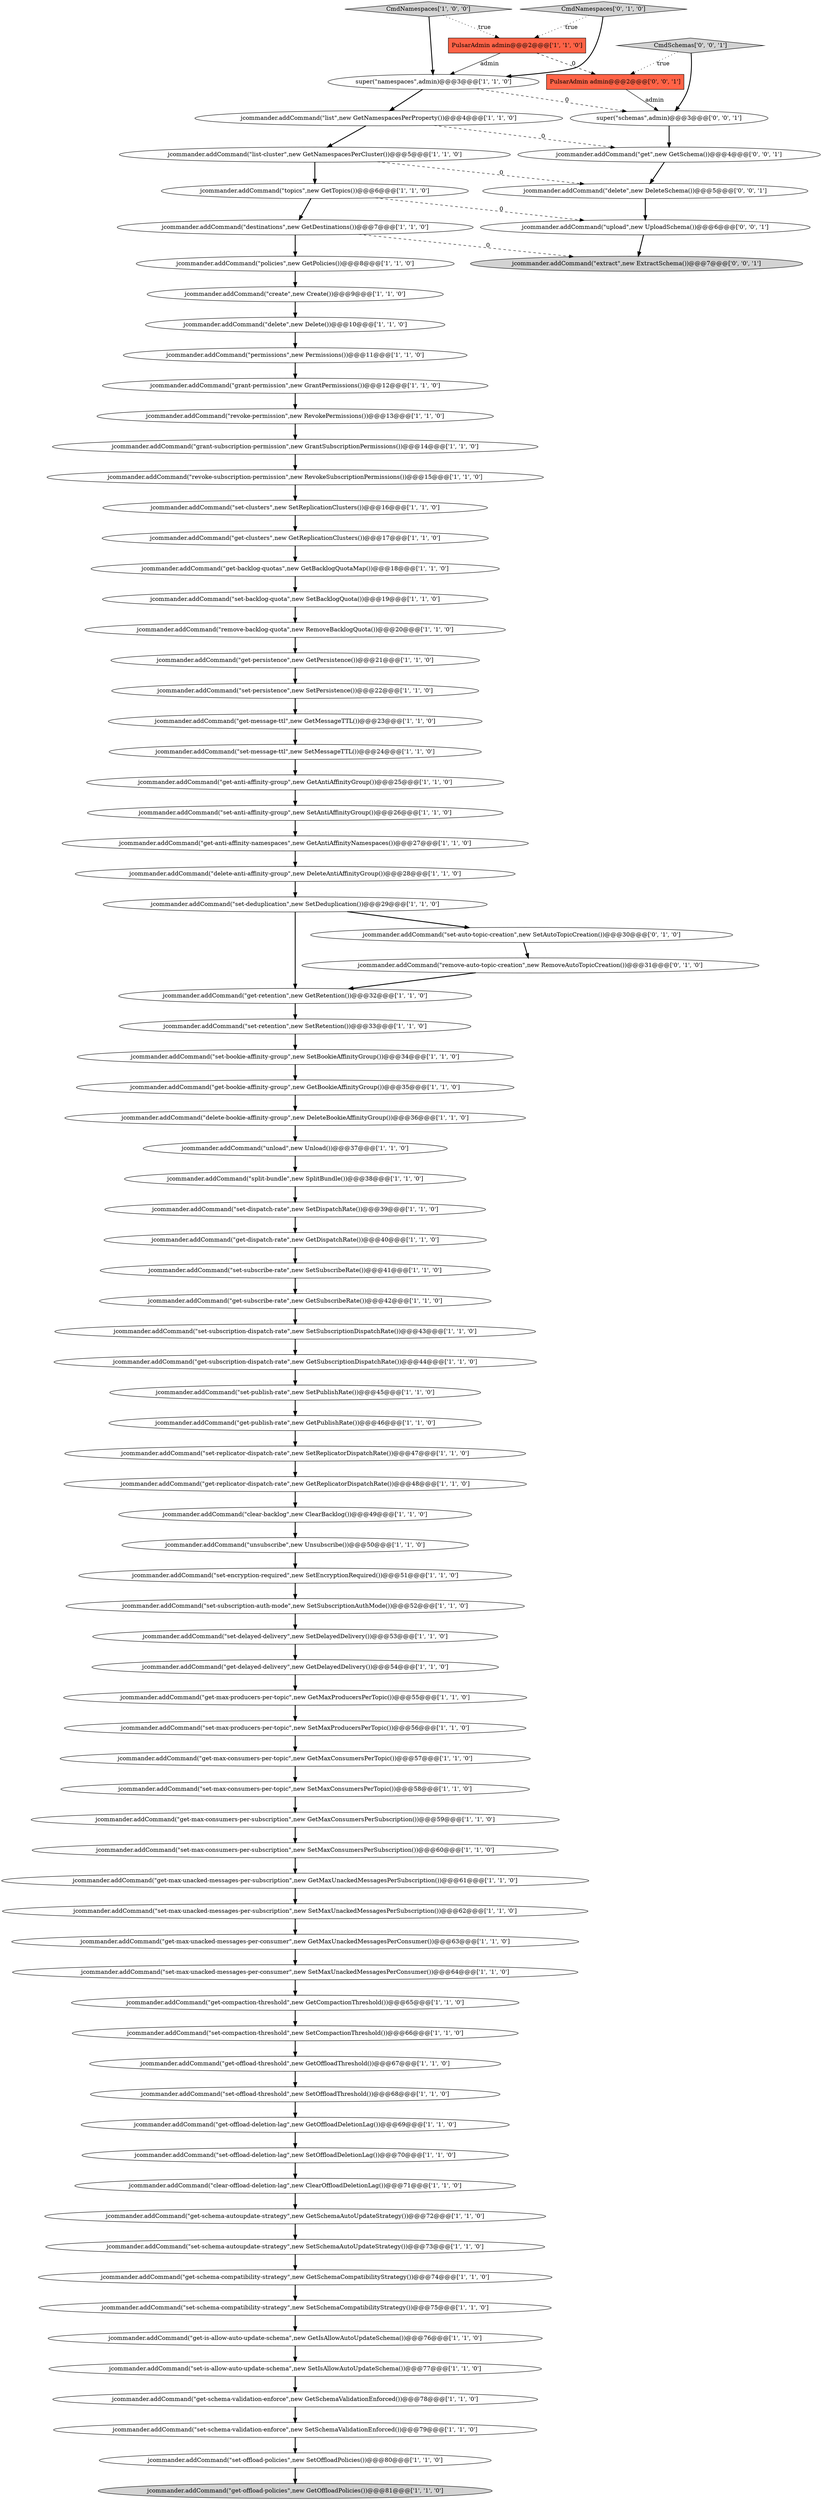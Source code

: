 digraph {
30 [style = filled, label = "jcommander.addCommand(\"get-backlog-quotas\",new GetBacklogQuotaMap())@@@18@@@['1', '1', '0']", fillcolor = white, shape = ellipse image = "AAA0AAABBB1BBB"];
28 [style = filled, label = "jcommander.addCommand(\"get-max-consumers-per-subscription\",new GetMaxConsumersPerSubscription())@@@59@@@['1', '1', '0']", fillcolor = white, shape = ellipse image = "AAA0AAABBB1BBB"];
68 [style = filled, label = "jcommander.addCommand(\"set-delayed-delivery\",new SetDelayedDelivery())@@@53@@@['1', '1', '0']", fillcolor = white, shape = ellipse image = "AAA0AAABBB1BBB"];
70 [style = filled, label = "jcommander.addCommand(\"set-schema-autoupdate-strategy\",new SetSchemaAutoUpdateStrategy())@@@73@@@['1', '1', '0']", fillcolor = white, shape = ellipse image = "AAA0AAABBB1BBB"];
17 [style = filled, label = "jcommander.addCommand(\"set-anti-affinity-group\",new SetAntiAffinityGroup())@@@26@@@['1', '1', '0']", fillcolor = white, shape = ellipse image = "AAA0AAABBB1BBB"];
3 [style = filled, label = "jcommander.addCommand(\"get-offload-threshold\",new GetOffloadThreshold())@@@67@@@['1', '1', '0']", fillcolor = white, shape = ellipse image = "AAA0AAABBB1BBB"];
69 [style = filled, label = "jcommander.addCommand(\"get-max-consumers-per-topic\",new GetMaxConsumersPerTopic())@@@57@@@['1', '1', '0']", fillcolor = white, shape = ellipse image = "AAA0AAABBB1BBB"];
22 [style = filled, label = "jcommander.addCommand(\"destinations\",new GetDestinations())@@@7@@@['1', '1', '0']", fillcolor = white, shape = ellipse image = "AAA0AAABBB1BBB"];
47 [style = filled, label = "jcommander.addCommand(\"set-max-consumers-per-topic\",new SetMaxConsumersPerTopic())@@@58@@@['1', '1', '0']", fillcolor = white, shape = ellipse image = "AAA0AAABBB1BBB"];
50 [style = filled, label = "jcommander.addCommand(\"set-max-producers-per-topic\",new SetMaxProducersPerTopic())@@@56@@@['1', '1', '0']", fillcolor = white, shape = ellipse image = "AAA0AAABBB1BBB"];
72 [style = filled, label = "jcommander.addCommand(\"set-subscription-auth-mode\",new SetSubscriptionAuthMode())@@@52@@@['1', '1', '0']", fillcolor = white, shape = ellipse image = "AAA0AAABBB1BBB"];
85 [style = filled, label = "jcommander.addCommand(\"upload\",new UploadSchema())@@@6@@@['0', '0', '1']", fillcolor = white, shape = ellipse image = "AAA0AAABBB3BBB"];
43 [style = filled, label = "super(\"namespaces\",admin)@@@3@@@['1', '1', '0']", fillcolor = white, shape = ellipse image = "AAA0AAABBB1BBB"];
0 [style = filled, label = "jcommander.addCommand(\"set-replicator-dispatch-rate\",new SetReplicatorDispatchRate())@@@47@@@['1', '1', '0']", fillcolor = white, shape = ellipse image = "AAA0AAABBB1BBB"];
53 [style = filled, label = "jcommander.addCommand(\"topics\",new GetTopics())@@@6@@@['1', '1', '0']", fillcolor = white, shape = ellipse image = "AAA0AAABBB1BBB"];
32 [style = filled, label = "jcommander.addCommand(\"get-anti-affinity-group\",new GetAntiAffinityGroup())@@@25@@@['1', '1', '0']", fillcolor = white, shape = ellipse image = "AAA0AAABBB1BBB"];
64 [style = filled, label = "jcommander.addCommand(\"get-subscribe-rate\",new GetSubscribeRate())@@@42@@@['1', '1', '0']", fillcolor = white, shape = ellipse image = "AAA0AAABBB1BBB"];
31 [style = filled, label = "jcommander.addCommand(\"set-offload-deletion-lag\",new SetOffloadDeletionLag())@@@70@@@['1', '1', '0']", fillcolor = white, shape = ellipse image = "AAA0AAABBB1BBB"];
10 [style = filled, label = "jcommander.addCommand(\"get-message-ttl\",new GetMessageTTL())@@@23@@@['1', '1', '0']", fillcolor = white, shape = ellipse image = "AAA0AAABBB1BBB"];
38 [style = filled, label = "jcommander.addCommand(\"set-encryption-required\",new SetEncryptionRequired())@@@51@@@['1', '1', '0']", fillcolor = white, shape = ellipse image = "AAA0AAABBB1BBB"];
21 [style = filled, label = "jcommander.addCommand(\"get-dispatch-rate\",new GetDispatchRate())@@@40@@@['1', '1', '0']", fillcolor = white, shape = ellipse image = "AAA0AAABBB1BBB"];
62 [style = filled, label = "jcommander.addCommand(\"set-offload-threshold\",new SetOffloadThreshold())@@@68@@@['1', '1', '0']", fillcolor = white, shape = ellipse image = "AAA0AAABBB1BBB"];
80 [style = filled, label = "jcommander.addCommand(\"set-auto-topic-creation\",new SetAutoTopicCreation())@@@30@@@['0', '1', '0']", fillcolor = white, shape = ellipse image = "AAA1AAABBB2BBB"];
63 [style = filled, label = "jcommander.addCommand(\"create\",new Create())@@@9@@@['1', '1', '0']", fillcolor = white, shape = ellipse image = "AAA0AAABBB1BBB"];
6 [style = filled, label = "jcommander.addCommand(\"set-subscribe-rate\",new SetSubscribeRate())@@@41@@@['1', '1', '0']", fillcolor = white, shape = ellipse image = "AAA0AAABBB1BBB"];
84 [style = filled, label = "jcommander.addCommand(\"extract\",new ExtractSchema())@@@7@@@['0', '0', '1']", fillcolor = lightgray, shape = ellipse image = "AAA0AAABBB3BBB"];
67 [style = filled, label = "jcommander.addCommand(\"get-max-producers-per-topic\",new GetMaxProducersPerTopic())@@@55@@@['1', '1', '0']", fillcolor = white, shape = ellipse image = "AAA0AAABBB1BBB"];
2 [style = filled, label = "jcommander.addCommand(\"get-max-unacked-messages-per-subscription\",new GetMaxUnackedMessagesPerSubscription())@@@61@@@['1', '1', '0']", fillcolor = white, shape = ellipse image = "AAA0AAABBB1BBB"];
24 [style = filled, label = "jcommander.addCommand(\"set-max-unacked-messages-per-subscription\",new SetMaxUnackedMessagesPerSubscription())@@@62@@@['1', '1', '0']", fillcolor = white, shape = ellipse image = "AAA0AAABBB1BBB"];
40 [style = filled, label = "jcommander.addCommand(\"get-delayed-delivery\",new GetDelayedDelivery())@@@54@@@['1', '1', '0']", fillcolor = white, shape = ellipse image = "AAA0AAABBB1BBB"];
37 [style = filled, label = "jcommander.addCommand(\"grant-permission\",new GrantPermissions())@@@12@@@['1', '1', '0']", fillcolor = white, shape = ellipse image = "AAA0AAABBB1BBB"];
44 [style = filled, label = "CmdNamespaces['1', '0', '0']", fillcolor = lightgray, shape = diamond image = "AAA0AAABBB1BBB"];
73 [style = filled, label = "jcommander.addCommand(\"get-is-allow-auto-update-schema\",new GetIsAllowAutoUpdateSchema())@@@76@@@['1', '1', '0']", fillcolor = white, shape = ellipse image = "AAA0AAABBB1BBB"];
36 [style = filled, label = "jcommander.addCommand(\"get-schema-compatibility-strategy\",new GetSchemaCompatibilityStrategy())@@@74@@@['1', '1', '0']", fillcolor = white, shape = ellipse image = "AAA0AAABBB1BBB"];
79 [style = filled, label = "CmdNamespaces['0', '1', '0']", fillcolor = lightgray, shape = diamond image = "AAA0AAABBB2BBB"];
71 [style = filled, label = "jcommander.addCommand(\"list\",new GetNamespacesPerProperty())@@@4@@@['1', '1', '0']", fillcolor = white, shape = ellipse image = "AAA0AAABBB1BBB"];
20 [style = filled, label = "jcommander.addCommand(\"get-schema-validation-enforce\",new GetSchemaValidationEnforced())@@@78@@@['1', '1', '0']", fillcolor = white, shape = ellipse image = "AAA0AAABBB1BBB"];
45 [style = filled, label = "jcommander.addCommand(\"set-max-unacked-messages-per-consumer\",new SetMaxUnackedMessagesPerConsumer())@@@64@@@['1', '1', '0']", fillcolor = white, shape = ellipse image = "AAA0AAABBB1BBB"];
15 [style = filled, label = "jcommander.addCommand(\"get-max-unacked-messages-per-consumer\",new GetMaxUnackedMessagesPerConsumer())@@@63@@@['1', '1', '0']", fillcolor = white, shape = ellipse image = "AAA0AAABBB1BBB"];
54 [style = filled, label = "jcommander.addCommand(\"set-clusters\",new SetReplicationClusters())@@@16@@@['1', '1', '0']", fillcolor = white, shape = ellipse image = "AAA0AAABBB1BBB"];
14 [style = filled, label = "jcommander.addCommand(\"set-schema-compatibility-strategy\",new SetSchemaCompatibilityStrategy())@@@75@@@['1', '1', '0']", fillcolor = white, shape = ellipse image = "AAA0AAABBB1BBB"];
25 [style = filled, label = "jcommander.addCommand(\"delete\",new Delete())@@@10@@@['1', '1', '0']", fillcolor = white, shape = ellipse image = "AAA0AAABBB1BBB"];
86 [style = filled, label = "PulsarAdmin admin@@@2@@@['0', '0', '1']", fillcolor = tomato, shape = box image = "AAA0AAABBB3BBB"];
12 [style = filled, label = "jcommander.addCommand(\"revoke-subscription-permission\",new RevokeSubscriptionPermissions())@@@15@@@['1', '1', '0']", fillcolor = white, shape = ellipse image = "AAA0AAABBB1BBB"];
76 [style = filled, label = "jcommander.addCommand(\"set-compaction-threshold\",new SetCompactionThreshold())@@@66@@@['1', '1', '0']", fillcolor = white, shape = ellipse image = "AAA0AAABBB1BBB"];
83 [style = filled, label = "jcommander.addCommand(\"delete\",new DeleteSchema())@@@5@@@['0', '0', '1']", fillcolor = white, shape = ellipse image = "AAA0AAABBB3BBB"];
39 [style = filled, label = "jcommander.addCommand(\"set-offload-policies\",new SetOffloadPolicies())@@@80@@@['1', '1', '0']", fillcolor = white, shape = ellipse image = "AAA0AAABBB1BBB"];
33 [style = filled, label = "jcommander.addCommand(\"get-offload-deletion-lag\",new GetOffloadDeletionLag())@@@69@@@['1', '1', '0']", fillcolor = white, shape = ellipse image = "AAA0AAABBB1BBB"];
18 [style = filled, label = "jcommander.addCommand(\"get-retention\",new GetRetention())@@@32@@@['1', '1', '0']", fillcolor = white, shape = ellipse image = "AAA0AAABBB1BBB"];
74 [style = filled, label = "jcommander.addCommand(\"delete-anti-affinity-group\",new DeleteAntiAffinityGroup())@@@28@@@['1', '1', '0']", fillcolor = white, shape = ellipse image = "AAA0AAABBB1BBB"];
34 [style = filled, label = "jcommander.addCommand(\"delete-bookie-affinity-group\",new DeleteBookieAffinityGroup())@@@36@@@['1', '1', '0']", fillcolor = white, shape = ellipse image = "AAA0AAABBB1BBB"];
46 [style = filled, label = "jcommander.addCommand(\"clear-backlog\",new ClearBacklog())@@@49@@@['1', '1', '0']", fillcolor = white, shape = ellipse image = "AAA0AAABBB1BBB"];
27 [style = filled, label = "jcommander.addCommand(\"remove-backlog-quota\",new RemoveBacklogQuota())@@@20@@@['1', '1', '0']", fillcolor = white, shape = ellipse image = "AAA0AAABBB1BBB"];
5 [style = filled, label = "jcommander.addCommand(\"set-schema-validation-enforce\",new SetSchemaValidationEnforced())@@@79@@@['1', '1', '0']", fillcolor = white, shape = ellipse image = "AAA0AAABBB1BBB"];
48 [style = filled, label = "jcommander.addCommand(\"set-message-ttl\",new SetMessageTTL())@@@24@@@['1', '1', '0']", fillcolor = white, shape = ellipse image = "AAA0AAABBB1BBB"];
13 [style = filled, label = "jcommander.addCommand(\"set-deduplication\",new SetDeduplication())@@@29@@@['1', '1', '0']", fillcolor = white, shape = ellipse image = "AAA0AAABBB1BBB"];
58 [style = filled, label = "jcommander.addCommand(\"unsubscribe\",new Unsubscribe())@@@50@@@['1', '1', '0']", fillcolor = white, shape = ellipse image = "AAA0AAABBB1BBB"];
49 [style = filled, label = "jcommander.addCommand(\"get-bookie-affinity-group\",new GetBookieAffinityGroup())@@@35@@@['1', '1', '0']", fillcolor = white, shape = ellipse image = "AAA0AAABBB1BBB"];
11 [style = filled, label = "jcommander.addCommand(\"set-retention\",new SetRetention())@@@33@@@['1', '1', '0']", fillcolor = white, shape = ellipse image = "AAA0AAABBB1BBB"];
41 [style = filled, label = "jcommander.addCommand(\"set-max-consumers-per-subscription\",new SetMaxConsumersPerSubscription())@@@60@@@['1', '1', '0']", fillcolor = white, shape = ellipse image = "AAA0AAABBB1BBB"];
60 [style = filled, label = "jcommander.addCommand(\"revoke-permission\",new RevokePermissions())@@@13@@@['1', '1', '0']", fillcolor = white, shape = ellipse image = "AAA0AAABBB1BBB"];
29 [style = filled, label = "jcommander.addCommand(\"set-persistence\",new SetPersistence())@@@22@@@['1', '1', '0']", fillcolor = white, shape = ellipse image = "AAA0AAABBB1BBB"];
19 [style = filled, label = "jcommander.addCommand(\"permissions\",new Permissions())@@@11@@@['1', '1', '0']", fillcolor = white, shape = ellipse image = "AAA0AAABBB1BBB"];
65 [style = filled, label = "jcommander.addCommand(\"get-offload-policies\",new GetOffloadPolicies())@@@81@@@['1', '1', '0']", fillcolor = lightgray, shape = ellipse image = "AAA0AAABBB1BBB"];
77 [style = filled, label = "jcommander.addCommand(\"get-publish-rate\",new GetPublishRate())@@@46@@@['1', '1', '0']", fillcolor = white, shape = ellipse image = "AAA0AAABBB1BBB"];
26 [style = filled, label = "jcommander.addCommand(\"get-replicator-dispatch-rate\",new GetReplicatorDispatchRate())@@@48@@@['1', '1', '0']", fillcolor = white, shape = ellipse image = "AAA0AAABBB1BBB"];
35 [style = filled, label = "jcommander.addCommand(\"set-backlog-quota\",new SetBacklogQuota())@@@19@@@['1', '1', '0']", fillcolor = white, shape = ellipse image = "AAA0AAABBB1BBB"];
87 [style = filled, label = "CmdSchemas['0', '0', '1']", fillcolor = lightgray, shape = diamond image = "AAA0AAABBB3BBB"];
16 [style = filled, label = "jcommander.addCommand(\"list-cluster\",new GetNamespacesPerCluster())@@@5@@@['1', '1', '0']", fillcolor = white, shape = ellipse image = "AAA0AAABBB1BBB"];
75 [style = filled, label = "jcommander.addCommand(\"set-subscription-dispatch-rate\",new SetSubscriptionDispatchRate())@@@43@@@['1', '1', '0']", fillcolor = white, shape = ellipse image = "AAA0AAABBB1BBB"];
81 [style = filled, label = "jcommander.addCommand(\"remove-auto-topic-creation\",new RemoveAutoTopicCreation())@@@31@@@['0', '1', '0']", fillcolor = white, shape = ellipse image = "AAA1AAABBB2BBB"];
4 [style = filled, label = "jcommander.addCommand(\"set-is-allow-auto-update-schema\",new SetIsAllowAutoUpdateSchema())@@@77@@@['1', '1', '0']", fillcolor = white, shape = ellipse image = "AAA0AAABBB1BBB"];
51 [style = filled, label = "jcommander.addCommand(\"grant-subscription-permission\",new GrantSubscriptionPermissions())@@@14@@@['1', '1', '0']", fillcolor = white, shape = ellipse image = "AAA0AAABBB1BBB"];
57 [style = filled, label = "jcommander.addCommand(\"clear-offload-deletion-lag\",new ClearOffloadDeletionLag())@@@71@@@['1', '1', '0']", fillcolor = white, shape = ellipse image = "AAA0AAABBB1BBB"];
23 [style = filled, label = "jcommander.addCommand(\"get-persistence\",new GetPersistence())@@@21@@@['1', '1', '0']", fillcolor = white, shape = ellipse image = "AAA0AAABBB1BBB"];
55 [style = filled, label = "PulsarAdmin admin@@@2@@@['1', '1', '0']", fillcolor = tomato, shape = box image = "AAA0AAABBB1BBB"];
52 [style = filled, label = "jcommander.addCommand(\"get-anti-affinity-namespaces\",new GetAntiAffinityNamespaces())@@@27@@@['1', '1', '0']", fillcolor = white, shape = ellipse image = "AAA0AAABBB1BBB"];
82 [style = filled, label = "jcommander.addCommand(\"get\",new GetSchema())@@@4@@@['0', '0', '1']", fillcolor = white, shape = ellipse image = "AAA0AAABBB3BBB"];
56 [style = filled, label = "jcommander.addCommand(\"get-subscription-dispatch-rate\",new GetSubscriptionDispatchRate())@@@44@@@['1', '1', '0']", fillcolor = white, shape = ellipse image = "AAA0AAABBB1BBB"];
1 [style = filled, label = "jcommander.addCommand(\"get-schema-autoupdate-strategy\",new GetSchemaAutoUpdateStrategy())@@@72@@@['1', '1', '0']", fillcolor = white, shape = ellipse image = "AAA0AAABBB1BBB"];
7 [style = filled, label = "jcommander.addCommand(\"split-bundle\",new SplitBundle())@@@38@@@['1', '1', '0']", fillcolor = white, shape = ellipse image = "AAA0AAABBB1BBB"];
42 [style = filled, label = "jcommander.addCommand(\"set-bookie-affinity-group\",new SetBookieAffinityGroup())@@@34@@@['1', '1', '0']", fillcolor = white, shape = ellipse image = "AAA0AAABBB1BBB"];
59 [style = filled, label = "jcommander.addCommand(\"policies\",new GetPolicies())@@@8@@@['1', '1', '0']", fillcolor = white, shape = ellipse image = "AAA0AAABBB1BBB"];
9 [style = filled, label = "jcommander.addCommand(\"unload\",new Unload())@@@37@@@['1', '1', '0']", fillcolor = white, shape = ellipse image = "AAA0AAABBB1BBB"];
66 [style = filled, label = "jcommander.addCommand(\"set-dispatch-rate\",new SetDispatchRate())@@@39@@@['1', '1', '0']", fillcolor = white, shape = ellipse image = "AAA0AAABBB1BBB"];
61 [style = filled, label = "jcommander.addCommand(\"set-publish-rate\",new SetPublishRate())@@@45@@@['1', '1', '0']", fillcolor = white, shape = ellipse image = "AAA0AAABBB1BBB"];
8 [style = filled, label = "jcommander.addCommand(\"get-clusters\",new GetReplicationClusters())@@@17@@@['1', '1', '0']", fillcolor = white, shape = ellipse image = "AAA0AAABBB1BBB"];
88 [style = filled, label = "super(\"schemas\",admin)@@@3@@@['0', '0', '1']", fillcolor = white, shape = ellipse image = "AAA0AAABBB3BBB"];
78 [style = filled, label = "jcommander.addCommand(\"get-compaction-threshold\",new GetCompactionThreshold())@@@65@@@['1', '1', '0']", fillcolor = white, shape = ellipse image = "AAA0AAABBB1BBB"];
75->56 [style = bold, label=""];
62->33 [style = bold, label=""];
87->86 [style = dotted, label="true"];
25->19 [style = bold, label=""];
50->69 [style = bold, label=""];
39->65 [style = bold, label=""];
79->43 [style = bold, label=""];
28->41 [style = bold, label=""];
51->12 [style = bold, label=""];
88->82 [style = bold, label=""];
30->35 [style = bold, label=""];
74->13 [style = bold, label=""];
76->3 [style = bold, label=""];
17->52 [style = bold, label=""];
63->25 [style = bold, label=""];
23->29 [style = bold, label=""];
43->71 [style = bold, label=""];
26->46 [style = bold, label=""];
44->43 [style = bold, label=""];
7->66 [style = bold, label=""];
40->67 [style = bold, label=""];
61->77 [style = bold, label=""];
33->31 [style = bold, label=""];
6->64 [style = bold, label=""];
71->82 [style = dashed, label="0"];
79->55 [style = dotted, label="true"];
42->49 [style = bold, label=""];
44->55 [style = dotted, label="true"];
34->9 [style = bold, label=""];
55->43 [style = solid, label="admin"];
16->53 [style = bold, label=""];
80->81 [style = bold, label=""];
87->88 [style = bold, label=""];
1->70 [style = bold, label=""];
10->48 [style = bold, label=""];
47->28 [style = bold, label=""];
53->85 [style = dashed, label="0"];
22->84 [style = dashed, label="0"];
0->26 [style = bold, label=""];
36->14 [style = bold, label=""];
29->10 [style = bold, label=""];
12->54 [style = bold, label=""];
38->72 [style = bold, label=""];
2->24 [style = bold, label=""];
68->40 [style = bold, label=""];
8->30 [style = bold, label=""];
82->83 [style = bold, label=""];
21->6 [style = bold, label=""];
5->39 [style = bold, label=""];
48->32 [style = bold, label=""];
81->18 [style = bold, label=""];
66->21 [style = bold, label=""];
16->83 [style = dashed, label="0"];
52->74 [style = bold, label=""];
58->38 [style = bold, label=""];
45->78 [style = bold, label=""];
19->37 [style = bold, label=""];
69->47 [style = bold, label=""];
67->50 [style = bold, label=""];
41->2 [style = bold, label=""];
20->5 [style = bold, label=""];
15->45 [style = bold, label=""];
35->27 [style = bold, label=""];
14->73 [style = bold, label=""];
22->59 [style = bold, label=""];
60->51 [style = bold, label=""];
64->75 [style = bold, label=""];
43->88 [style = dashed, label="0"];
70->36 [style = bold, label=""];
78->76 [style = bold, label=""];
53->22 [style = bold, label=""];
18->11 [style = bold, label=""];
72->68 [style = bold, label=""];
71->16 [style = bold, label=""];
31->57 [style = bold, label=""];
56->61 [style = bold, label=""];
55->86 [style = dashed, label="0"];
37->60 [style = bold, label=""];
54->8 [style = bold, label=""];
86->88 [style = solid, label="admin"];
46->58 [style = bold, label=""];
24->15 [style = bold, label=""];
3->62 [style = bold, label=""];
27->23 [style = bold, label=""];
77->0 [style = bold, label=""];
59->63 [style = bold, label=""];
4->20 [style = bold, label=""];
13->18 [style = bold, label=""];
32->17 [style = bold, label=""];
11->42 [style = bold, label=""];
83->85 [style = bold, label=""];
57->1 [style = bold, label=""];
49->34 [style = bold, label=""];
13->80 [style = bold, label=""];
85->84 [style = bold, label=""];
73->4 [style = bold, label=""];
9->7 [style = bold, label=""];
}
